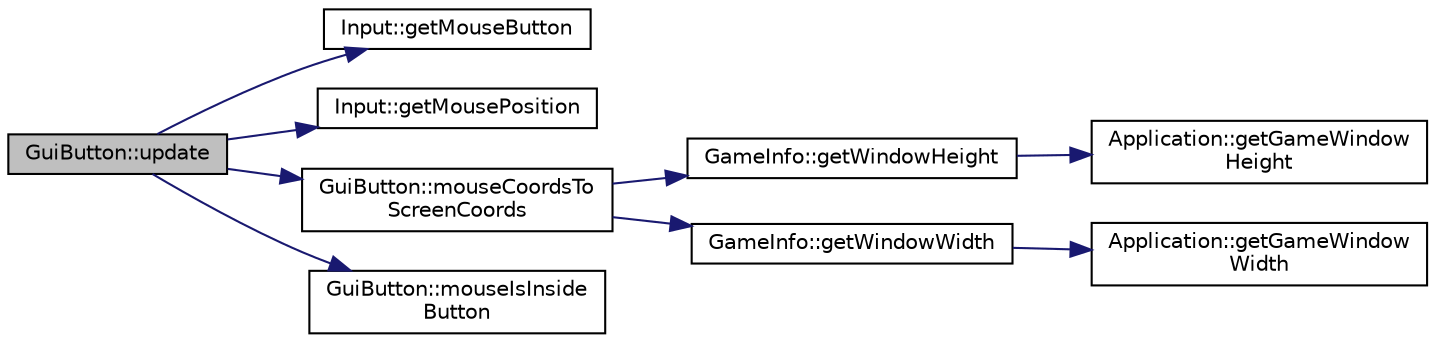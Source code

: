 digraph "GuiButton::update"
{
 // INTERACTIVE_SVG=YES
 // LATEX_PDF_SIZE
  edge [fontname="Helvetica",fontsize="10",labelfontname="Helvetica",labelfontsize="10"];
  node [fontname="Helvetica",fontsize="10",shape=record];
  rankdir="LR";
  Node1 [label="GuiButton::update",height=0.2,width=0.4,color="black", fillcolor="grey75", style="filled", fontcolor="black",tooltip=" "];
  Node1 -> Node2 [color="midnightblue",fontsize="10",style="solid",fontname="Helvetica"];
  Node2 [label="Input::getMouseButton",height=0.2,width=0.4,color="black", fillcolor="white", style="filled",URL="$d4/d7b/class_input.html#a8e3bbc45ca89de6dc03cd870d0909345",tooltip=" "];
  Node1 -> Node3 [color="midnightblue",fontsize="10",style="solid",fontname="Helvetica"];
  Node3 [label="Input::getMousePosition",height=0.2,width=0.4,color="black", fillcolor="white", style="filled",URL="$d4/d7b/class_input.html#aa10d2871226e0b497010dfca43fe278b",tooltip=" "];
  Node1 -> Node4 [color="midnightblue",fontsize="10",style="solid",fontname="Helvetica"];
  Node4 [label="GuiButton::mouseCoordsTo\lScreenCoords",height=0.2,width=0.4,color="black", fillcolor="white", style="filled",URL="$d6/d17/class_gui_button.html#a571aa197ec582b526b5d6e2639bad843",tooltip=" "];
  Node4 -> Node5 [color="midnightblue",fontsize="10",style="solid",fontname="Helvetica"];
  Node5 [label="GameInfo::getWindowHeight",height=0.2,width=0.4,color="black", fillcolor="white", style="filled",URL="$d4/d58/namespace_game_info.html#a344c7e16ac06ee1f8458a249aac36e8e",tooltip=" "];
  Node5 -> Node6 [color="midnightblue",fontsize="10",style="solid",fontname="Helvetica"];
  Node6 [label="Application::getGameWindow\lHeight",height=0.2,width=0.4,color="black", fillcolor="white", style="filled",URL="$de/d6b/class_application.html#a0398d40c89d52bb8d6ac6ac466c5d30c",tooltip=" "];
  Node4 -> Node7 [color="midnightblue",fontsize="10",style="solid",fontname="Helvetica"];
  Node7 [label="GameInfo::getWindowWidth",height=0.2,width=0.4,color="black", fillcolor="white", style="filled",URL="$d4/d58/namespace_game_info.html#a7cf2306eb3025a60a9e2da52eefba71e",tooltip=" "];
  Node7 -> Node8 [color="midnightblue",fontsize="10",style="solid",fontname="Helvetica"];
  Node8 [label="Application::getGameWindow\lWidth",height=0.2,width=0.4,color="black", fillcolor="white", style="filled",URL="$de/d6b/class_application.html#aad8864ec1fa58ee23db7b111876d09a5",tooltip=" "];
  Node1 -> Node9 [color="midnightblue",fontsize="10",style="solid",fontname="Helvetica"];
  Node9 [label="GuiButton::mouseIsInside\lButton",height=0.2,width=0.4,color="black", fillcolor="white", style="filled",URL="$d6/d17/class_gui_button.html#a72312192b57055be324335dd1ed88a3d",tooltip=" "];
}
